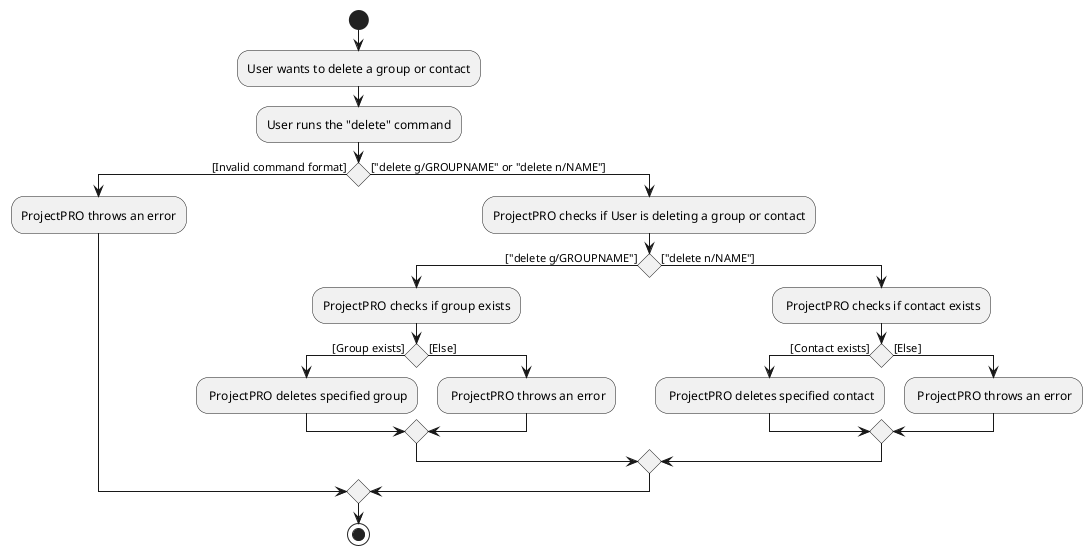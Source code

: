 @startuml
'https://plantuml.com/activity-diagram-beta

start
:User wants to delete a group or contact;
:User runs the "delete" command;
if () then ([Invalid command format])
:ProjectPRO throws an error;
else (["delete g/GROUPNAME" or "delete n/NAME"])
:ProjectPRO checks if User is deleting a group or contact;
if () then (["delete g/GROUPNAME"])
:ProjectPRO checks if group exists;
    if () then ([Group exists])
    : ProjectPRO deletes specified group;
    else([Else])
    : ProjectPRO throws an error;
    endif
else(["delete n/NAME"])
: ProjectPRO checks if contact exists;
    if () then ([Contact exists])
    : ProjectPRO deletes specified contact;
    else([Else])
    : ProjectPRO throws an error;
    endif
endif
endif
stop

@enduml
